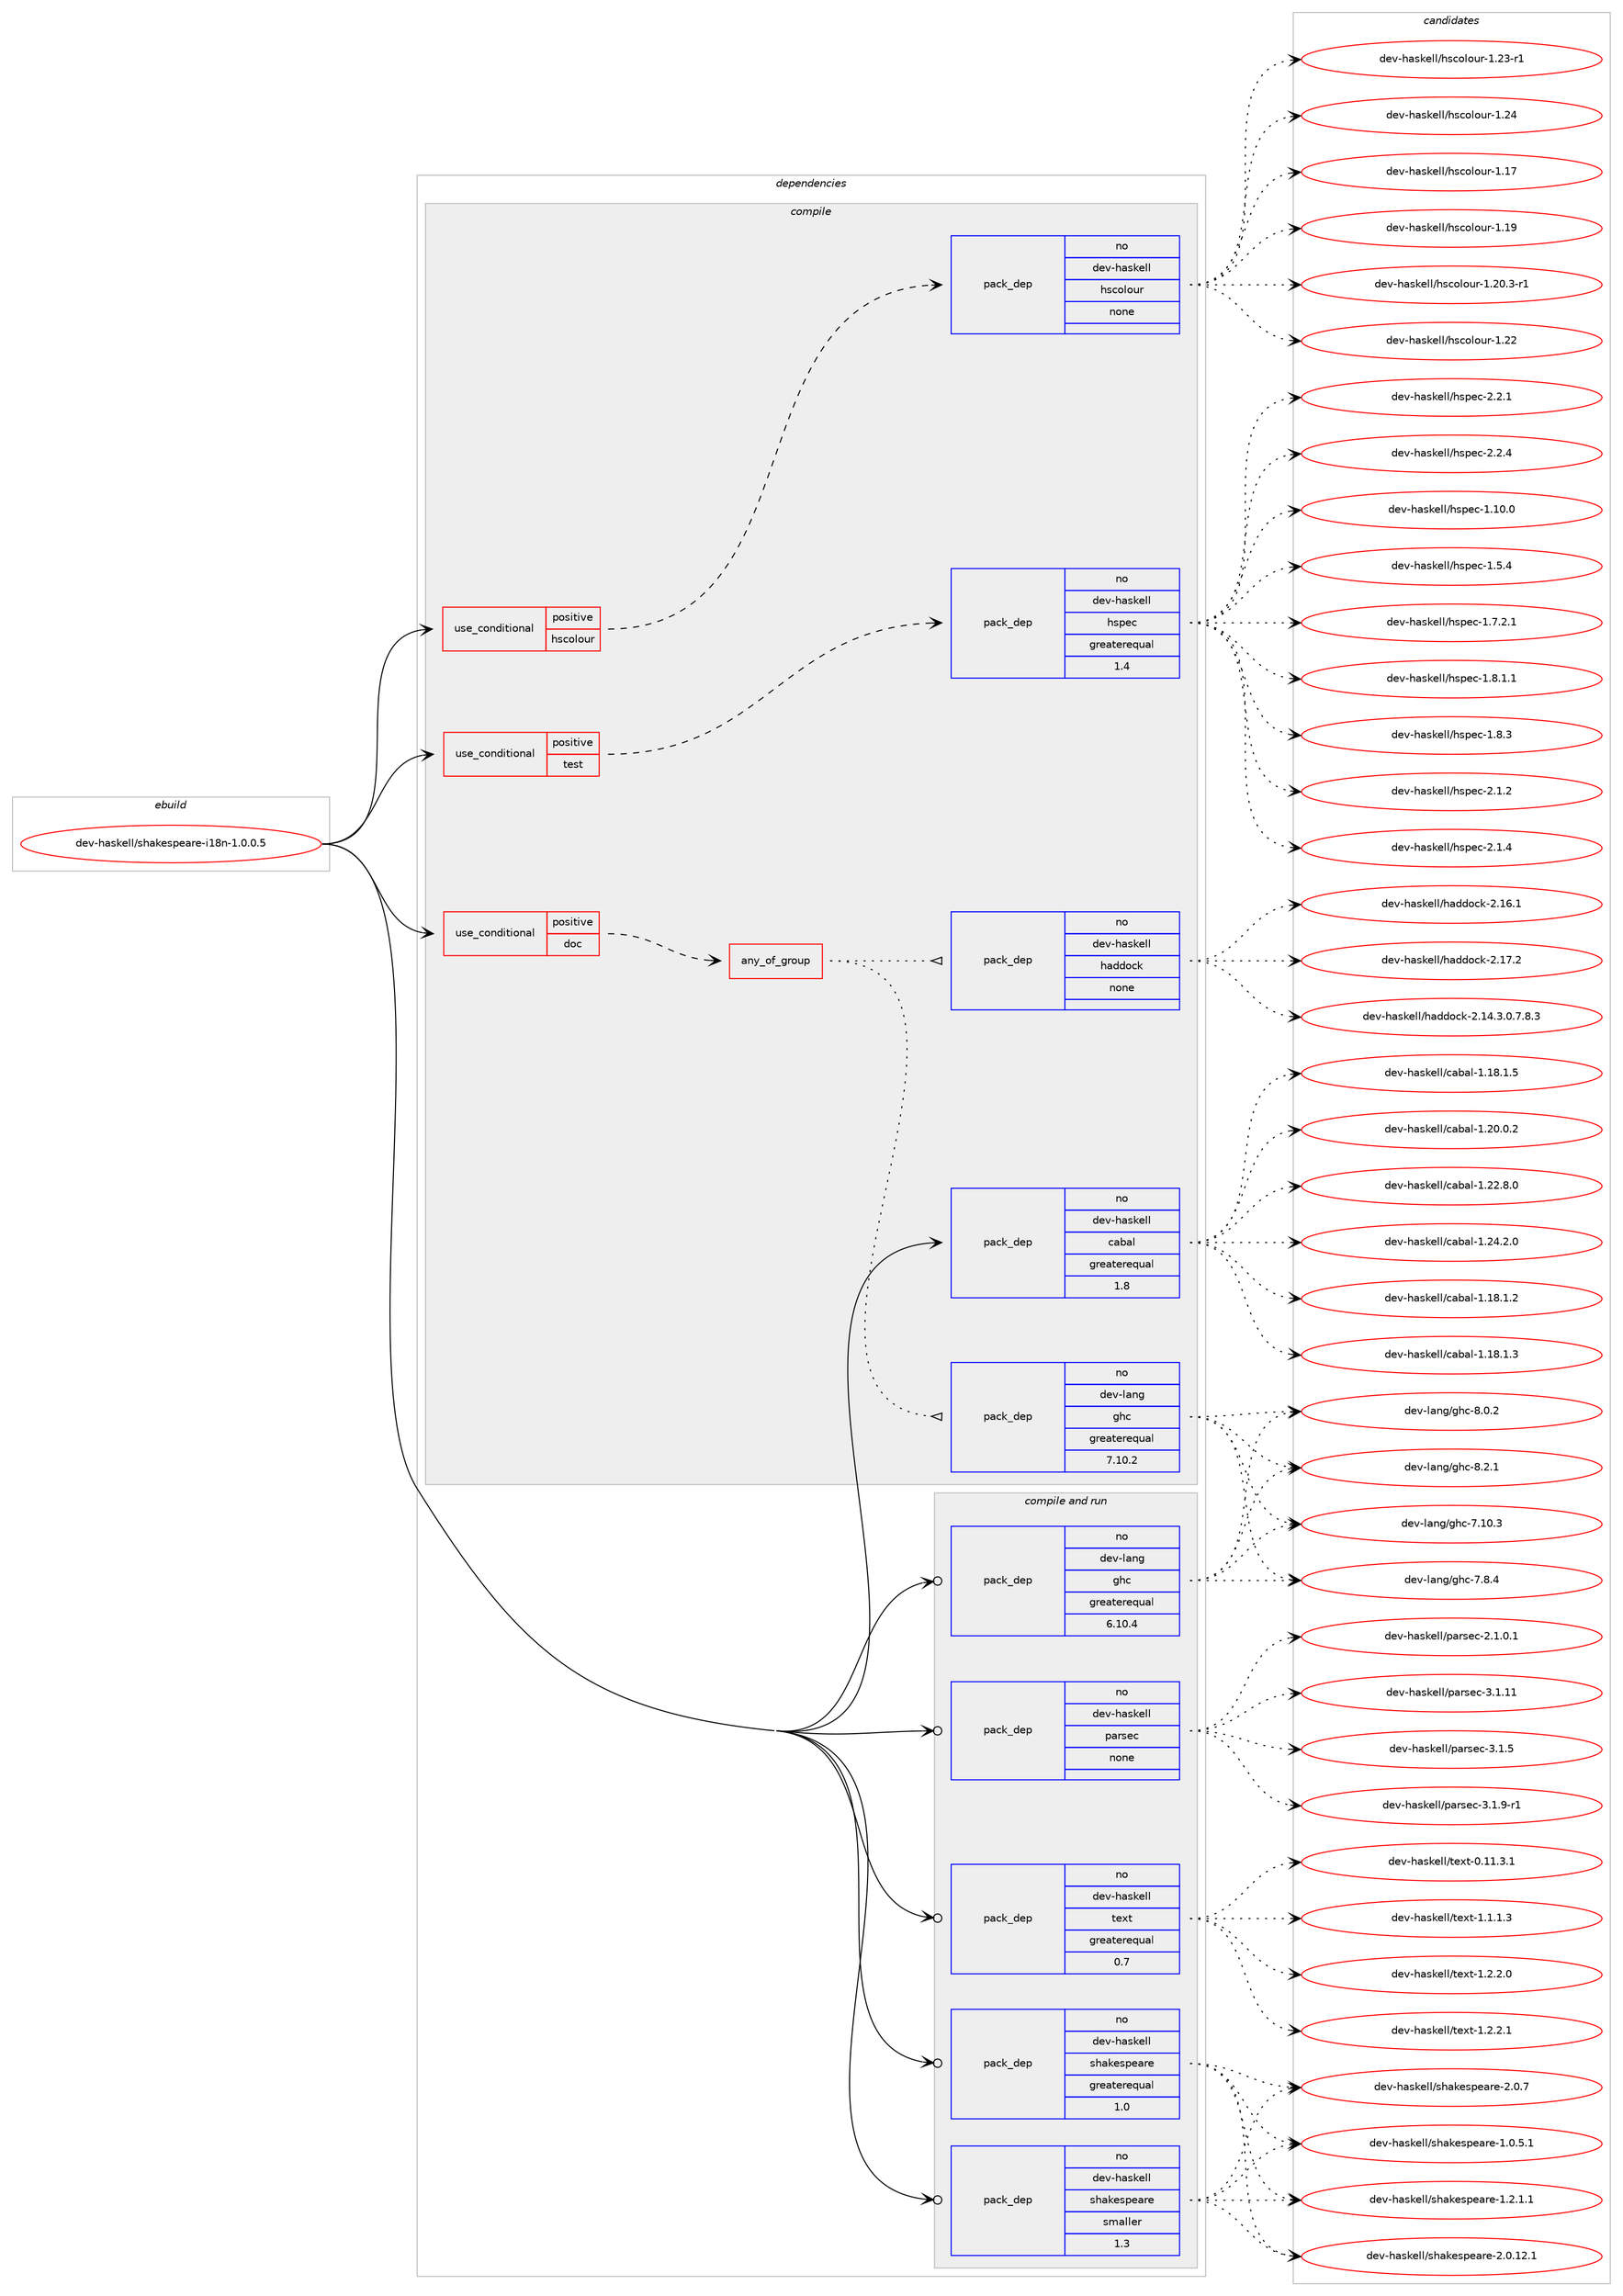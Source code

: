 digraph prolog {

# *************
# Graph options
# *************

newrank=true;
concentrate=true;
compound=true;
graph [rankdir=LR,fontname=Helvetica,fontsize=10,ranksep=1.5];#, ranksep=2.5, nodesep=0.2];
edge  [arrowhead=vee];
node  [fontname=Helvetica,fontsize=10];

# **********
# The ebuild
# **********

subgraph cluster_leftcol {
color=gray;
rank=same;
label=<<i>ebuild</i>>;
id [label="dev-haskell/shakespeare-i18n-1.0.0.5", color=red, width=4, href="../dev-haskell/shakespeare-i18n-1.0.0.5.svg"];
}

# ****************
# The dependencies
# ****************

subgraph cluster_midcol {
color=gray;
label=<<i>dependencies</i>>;
subgraph cluster_compile {
fillcolor="#eeeeee";
style=filled;
label=<<i>compile</i>>;
subgraph cond20679 {
dependency91553 [label=<<TABLE BORDER="0" CELLBORDER="1" CELLSPACING="0" CELLPADDING="4"><TR><TD ROWSPAN="3" CELLPADDING="10">use_conditional</TD></TR><TR><TD>positive</TD></TR><TR><TD>doc</TD></TR></TABLE>>, shape=none, color=red];
subgraph any2626 {
dependency91554 [label=<<TABLE BORDER="0" CELLBORDER="1" CELLSPACING="0" CELLPADDING="4"><TR><TD CELLPADDING="10">any_of_group</TD></TR></TABLE>>, shape=none, color=red];subgraph pack68218 {
dependency91555 [label=<<TABLE BORDER="0" CELLBORDER="1" CELLSPACING="0" CELLPADDING="4" WIDTH="220"><TR><TD ROWSPAN="6" CELLPADDING="30">pack_dep</TD></TR><TR><TD WIDTH="110">no</TD></TR><TR><TD>dev-haskell</TD></TR><TR><TD>haddock</TD></TR><TR><TD>none</TD></TR><TR><TD></TD></TR></TABLE>>, shape=none, color=blue];
}
dependency91554:e -> dependency91555:w [weight=20,style="dotted",arrowhead="oinv"];
subgraph pack68219 {
dependency91556 [label=<<TABLE BORDER="0" CELLBORDER="1" CELLSPACING="0" CELLPADDING="4" WIDTH="220"><TR><TD ROWSPAN="6" CELLPADDING="30">pack_dep</TD></TR><TR><TD WIDTH="110">no</TD></TR><TR><TD>dev-lang</TD></TR><TR><TD>ghc</TD></TR><TR><TD>greaterequal</TD></TR><TR><TD>7.10.2</TD></TR></TABLE>>, shape=none, color=blue];
}
dependency91554:e -> dependency91556:w [weight=20,style="dotted",arrowhead="oinv"];
}
dependency91553:e -> dependency91554:w [weight=20,style="dashed",arrowhead="vee"];
}
id:e -> dependency91553:w [weight=20,style="solid",arrowhead="vee"];
subgraph cond20680 {
dependency91557 [label=<<TABLE BORDER="0" CELLBORDER="1" CELLSPACING="0" CELLPADDING="4"><TR><TD ROWSPAN="3" CELLPADDING="10">use_conditional</TD></TR><TR><TD>positive</TD></TR><TR><TD>hscolour</TD></TR></TABLE>>, shape=none, color=red];
subgraph pack68220 {
dependency91558 [label=<<TABLE BORDER="0" CELLBORDER="1" CELLSPACING="0" CELLPADDING="4" WIDTH="220"><TR><TD ROWSPAN="6" CELLPADDING="30">pack_dep</TD></TR><TR><TD WIDTH="110">no</TD></TR><TR><TD>dev-haskell</TD></TR><TR><TD>hscolour</TD></TR><TR><TD>none</TD></TR><TR><TD></TD></TR></TABLE>>, shape=none, color=blue];
}
dependency91557:e -> dependency91558:w [weight=20,style="dashed",arrowhead="vee"];
}
id:e -> dependency91557:w [weight=20,style="solid",arrowhead="vee"];
subgraph cond20681 {
dependency91559 [label=<<TABLE BORDER="0" CELLBORDER="1" CELLSPACING="0" CELLPADDING="4"><TR><TD ROWSPAN="3" CELLPADDING="10">use_conditional</TD></TR><TR><TD>positive</TD></TR><TR><TD>test</TD></TR></TABLE>>, shape=none, color=red];
subgraph pack68221 {
dependency91560 [label=<<TABLE BORDER="0" CELLBORDER="1" CELLSPACING="0" CELLPADDING="4" WIDTH="220"><TR><TD ROWSPAN="6" CELLPADDING="30">pack_dep</TD></TR><TR><TD WIDTH="110">no</TD></TR><TR><TD>dev-haskell</TD></TR><TR><TD>hspec</TD></TR><TR><TD>greaterequal</TD></TR><TR><TD>1.4</TD></TR></TABLE>>, shape=none, color=blue];
}
dependency91559:e -> dependency91560:w [weight=20,style="dashed",arrowhead="vee"];
}
id:e -> dependency91559:w [weight=20,style="solid",arrowhead="vee"];
subgraph pack68222 {
dependency91561 [label=<<TABLE BORDER="0" CELLBORDER="1" CELLSPACING="0" CELLPADDING="4" WIDTH="220"><TR><TD ROWSPAN="6" CELLPADDING="30">pack_dep</TD></TR><TR><TD WIDTH="110">no</TD></TR><TR><TD>dev-haskell</TD></TR><TR><TD>cabal</TD></TR><TR><TD>greaterequal</TD></TR><TR><TD>1.8</TD></TR></TABLE>>, shape=none, color=blue];
}
id:e -> dependency91561:w [weight=20,style="solid",arrowhead="vee"];
}
subgraph cluster_compileandrun {
fillcolor="#eeeeee";
style=filled;
label=<<i>compile and run</i>>;
subgraph pack68223 {
dependency91562 [label=<<TABLE BORDER="0" CELLBORDER="1" CELLSPACING="0" CELLPADDING="4" WIDTH="220"><TR><TD ROWSPAN="6" CELLPADDING="30">pack_dep</TD></TR><TR><TD WIDTH="110">no</TD></TR><TR><TD>dev-haskell</TD></TR><TR><TD>parsec</TD></TR><TR><TD>none</TD></TR><TR><TD></TD></TR></TABLE>>, shape=none, color=blue];
}
id:e -> dependency91562:w [weight=20,style="solid",arrowhead="odotvee"];
subgraph pack68224 {
dependency91563 [label=<<TABLE BORDER="0" CELLBORDER="1" CELLSPACING="0" CELLPADDING="4" WIDTH="220"><TR><TD ROWSPAN="6" CELLPADDING="30">pack_dep</TD></TR><TR><TD WIDTH="110">no</TD></TR><TR><TD>dev-haskell</TD></TR><TR><TD>shakespeare</TD></TR><TR><TD>greaterequal</TD></TR><TR><TD>1.0</TD></TR></TABLE>>, shape=none, color=blue];
}
id:e -> dependency91563:w [weight=20,style="solid",arrowhead="odotvee"];
subgraph pack68225 {
dependency91564 [label=<<TABLE BORDER="0" CELLBORDER="1" CELLSPACING="0" CELLPADDING="4" WIDTH="220"><TR><TD ROWSPAN="6" CELLPADDING="30">pack_dep</TD></TR><TR><TD WIDTH="110">no</TD></TR><TR><TD>dev-haskell</TD></TR><TR><TD>shakespeare</TD></TR><TR><TD>smaller</TD></TR><TR><TD>1.3</TD></TR></TABLE>>, shape=none, color=blue];
}
id:e -> dependency91564:w [weight=20,style="solid",arrowhead="odotvee"];
subgraph pack68226 {
dependency91565 [label=<<TABLE BORDER="0" CELLBORDER="1" CELLSPACING="0" CELLPADDING="4" WIDTH="220"><TR><TD ROWSPAN="6" CELLPADDING="30">pack_dep</TD></TR><TR><TD WIDTH="110">no</TD></TR><TR><TD>dev-haskell</TD></TR><TR><TD>text</TD></TR><TR><TD>greaterequal</TD></TR><TR><TD>0.7</TD></TR></TABLE>>, shape=none, color=blue];
}
id:e -> dependency91565:w [weight=20,style="solid",arrowhead="odotvee"];
subgraph pack68227 {
dependency91566 [label=<<TABLE BORDER="0" CELLBORDER="1" CELLSPACING="0" CELLPADDING="4" WIDTH="220"><TR><TD ROWSPAN="6" CELLPADDING="30">pack_dep</TD></TR><TR><TD WIDTH="110">no</TD></TR><TR><TD>dev-lang</TD></TR><TR><TD>ghc</TD></TR><TR><TD>greaterequal</TD></TR><TR><TD>6.10.4</TD></TR></TABLE>>, shape=none, color=blue];
}
id:e -> dependency91566:w [weight=20,style="solid",arrowhead="odotvee"];
}
subgraph cluster_run {
fillcolor="#eeeeee";
style=filled;
label=<<i>run</i>>;
}
}

# **************
# The candidates
# **************

subgraph cluster_choices {
rank=same;
color=gray;
label=<<i>candidates</i>>;

subgraph choice68218 {
color=black;
nodesep=1;
choice1001011184510497115107101108108471049710010011199107455046495246514648465546564651 [label="dev-haskell/haddock-2.14.3.0.7.8.3", color=red, width=4,href="../dev-haskell/haddock-2.14.3.0.7.8.3.svg"];
choice100101118451049711510710110810847104971001001119910745504649544649 [label="dev-haskell/haddock-2.16.1", color=red, width=4,href="../dev-haskell/haddock-2.16.1.svg"];
choice100101118451049711510710110810847104971001001119910745504649554650 [label="dev-haskell/haddock-2.17.2", color=red, width=4,href="../dev-haskell/haddock-2.17.2.svg"];
dependency91555:e -> choice1001011184510497115107101108108471049710010011199107455046495246514648465546564651:w [style=dotted,weight="100"];
dependency91555:e -> choice100101118451049711510710110810847104971001001119910745504649544649:w [style=dotted,weight="100"];
dependency91555:e -> choice100101118451049711510710110810847104971001001119910745504649554650:w [style=dotted,weight="100"];
}
subgraph choice68219 {
color=black;
nodesep=1;
choice1001011184510897110103471031049945554649484651 [label="dev-lang/ghc-7.10.3", color=red, width=4,href="../dev-lang/ghc-7.10.3.svg"];
choice10010111845108971101034710310499455546564652 [label="dev-lang/ghc-7.8.4", color=red, width=4,href="../dev-lang/ghc-7.8.4.svg"];
choice10010111845108971101034710310499455646484650 [label="dev-lang/ghc-8.0.2", color=red, width=4,href="../dev-lang/ghc-8.0.2.svg"];
choice10010111845108971101034710310499455646504649 [label="dev-lang/ghc-8.2.1", color=red, width=4,href="../dev-lang/ghc-8.2.1.svg"];
dependency91556:e -> choice1001011184510897110103471031049945554649484651:w [style=dotted,weight="100"];
dependency91556:e -> choice10010111845108971101034710310499455546564652:w [style=dotted,weight="100"];
dependency91556:e -> choice10010111845108971101034710310499455646484650:w [style=dotted,weight="100"];
dependency91556:e -> choice10010111845108971101034710310499455646504649:w [style=dotted,weight="100"];
}
subgraph choice68220 {
color=black;
nodesep=1;
choice100101118451049711510710110810847104115991111081111171144549464955 [label="dev-haskell/hscolour-1.17", color=red, width=4,href="../dev-haskell/hscolour-1.17.svg"];
choice100101118451049711510710110810847104115991111081111171144549464957 [label="dev-haskell/hscolour-1.19", color=red, width=4,href="../dev-haskell/hscolour-1.19.svg"];
choice10010111845104971151071011081084710411599111108111117114454946504846514511449 [label="dev-haskell/hscolour-1.20.3-r1", color=red, width=4,href="../dev-haskell/hscolour-1.20.3-r1.svg"];
choice100101118451049711510710110810847104115991111081111171144549465050 [label="dev-haskell/hscolour-1.22", color=red, width=4,href="../dev-haskell/hscolour-1.22.svg"];
choice1001011184510497115107101108108471041159911110811111711445494650514511449 [label="dev-haskell/hscolour-1.23-r1", color=red, width=4,href="../dev-haskell/hscolour-1.23-r1.svg"];
choice100101118451049711510710110810847104115991111081111171144549465052 [label="dev-haskell/hscolour-1.24", color=red, width=4,href="../dev-haskell/hscolour-1.24.svg"];
dependency91558:e -> choice100101118451049711510710110810847104115991111081111171144549464955:w [style=dotted,weight="100"];
dependency91558:e -> choice100101118451049711510710110810847104115991111081111171144549464957:w [style=dotted,weight="100"];
dependency91558:e -> choice10010111845104971151071011081084710411599111108111117114454946504846514511449:w [style=dotted,weight="100"];
dependency91558:e -> choice100101118451049711510710110810847104115991111081111171144549465050:w [style=dotted,weight="100"];
dependency91558:e -> choice1001011184510497115107101108108471041159911110811111711445494650514511449:w [style=dotted,weight="100"];
dependency91558:e -> choice100101118451049711510710110810847104115991111081111171144549465052:w [style=dotted,weight="100"];
}
subgraph choice68221 {
color=black;
nodesep=1;
choice1001011184510497115107101108108471041151121019945494649484648 [label="dev-haskell/hspec-1.10.0", color=red, width=4,href="../dev-haskell/hspec-1.10.0.svg"];
choice10010111845104971151071011081084710411511210199454946534652 [label="dev-haskell/hspec-1.5.4", color=red, width=4,href="../dev-haskell/hspec-1.5.4.svg"];
choice100101118451049711510710110810847104115112101994549465546504649 [label="dev-haskell/hspec-1.7.2.1", color=red, width=4,href="../dev-haskell/hspec-1.7.2.1.svg"];
choice100101118451049711510710110810847104115112101994549465646494649 [label="dev-haskell/hspec-1.8.1.1", color=red, width=4,href="../dev-haskell/hspec-1.8.1.1.svg"];
choice10010111845104971151071011081084710411511210199454946564651 [label="dev-haskell/hspec-1.8.3", color=red, width=4,href="../dev-haskell/hspec-1.8.3.svg"];
choice10010111845104971151071011081084710411511210199455046494650 [label="dev-haskell/hspec-2.1.2", color=red, width=4,href="../dev-haskell/hspec-2.1.2.svg"];
choice10010111845104971151071011081084710411511210199455046494652 [label="dev-haskell/hspec-2.1.4", color=red, width=4,href="../dev-haskell/hspec-2.1.4.svg"];
choice10010111845104971151071011081084710411511210199455046504649 [label="dev-haskell/hspec-2.2.1", color=red, width=4,href="../dev-haskell/hspec-2.2.1.svg"];
choice10010111845104971151071011081084710411511210199455046504652 [label="dev-haskell/hspec-2.2.4", color=red, width=4,href="../dev-haskell/hspec-2.2.4.svg"];
dependency91560:e -> choice1001011184510497115107101108108471041151121019945494649484648:w [style=dotted,weight="100"];
dependency91560:e -> choice10010111845104971151071011081084710411511210199454946534652:w [style=dotted,weight="100"];
dependency91560:e -> choice100101118451049711510710110810847104115112101994549465546504649:w [style=dotted,weight="100"];
dependency91560:e -> choice100101118451049711510710110810847104115112101994549465646494649:w [style=dotted,weight="100"];
dependency91560:e -> choice10010111845104971151071011081084710411511210199454946564651:w [style=dotted,weight="100"];
dependency91560:e -> choice10010111845104971151071011081084710411511210199455046494650:w [style=dotted,weight="100"];
dependency91560:e -> choice10010111845104971151071011081084710411511210199455046494652:w [style=dotted,weight="100"];
dependency91560:e -> choice10010111845104971151071011081084710411511210199455046504649:w [style=dotted,weight="100"];
dependency91560:e -> choice10010111845104971151071011081084710411511210199455046504652:w [style=dotted,weight="100"];
}
subgraph choice68222 {
color=black;
nodesep=1;
choice10010111845104971151071011081084799979897108454946495646494650 [label="dev-haskell/cabal-1.18.1.2", color=red, width=4,href="../dev-haskell/cabal-1.18.1.2.svg"];
choice10010111845104971151071011081084799979897108454946495646494651 [label="dev-haskell/cabal-1.18.1.3", color=red, width=4,href="../dev-haskell/cabal-1.18.1.3.svg"];
choice10010111845104971151071011081084799979897108454946495646494653 [label="dev-haskell/cabal-1.18.1.5", color=red, width=4,href="../dev-haskell/cabal-1.18.1.5.svg"];
choice10010111845104971151071011081084799979897108454946504846484650 [label="dev-haskell/cabal-1.20.0.2", color=red, width=4,href="../dev-haskell/cabal-1.20.0.2.svg"];
choice10010111845104971151071011081084799979897108454946505046564648 [label="dev-haskell/cabal-1.22.8.0", color=red, width=4,href="../dev-haskell/cabal-1.22.8.0.svg"];
choice10010111845104971151071011081084799979897108454946505246504648 [label="dev-haskell/cabal-1.24.2.0", color=red, width=4,href="../dev-haskell/cabal-1.24.2.0.svg"];
dependency91561:e -> choice10010111845104971151071011081084799979897108454946495646494650:w [style=dotted,weight="100"];
dependency91561:e -> choice10010111845104971151071011081084799979897108454946495646494651:w [style=dotted,weight="100"];
dependency91561:e -> choice10010111845104971151071011081084799979897108454946495646494653:w [style=dotted,weight="100"];
dependency91561:e -> choice10010111845104971151071011081084799979897108454946504846484650:w [style=dotted,weight="100"];
dependency91561:e -> choice10010111845104971151071011081084799979897108454946505046564648:w [style=dotted,weight="100"];
dependency91561:e -> choice10010111845104971151071011081084799979897108454946505246504648:w [style=dotted,weight="100"];
}
subgraph choice68223 {
color=black;
nodesep=1;
choice10010111845104971151071011081084711297114115101994550464946484649 [label="dev-haskell/parsec-2.1.0.1", color=red, width=4,href="../dev-haskell/parsec-2.1.0.1.svg"];
choice100101118451049711510710110810847112971141151019945514649464949 [label="dev-haskell/parsec-3.1.11", color=red, width=4,href="../dev-haskell/parsec-3.1.11.svg"];
choice1001011184510497115107101108108471129711411510199455146494653 [label="dev-haskell/parsec-3.1.5", color=red, width=4,href="../dev-haskell/parsec-3.1.5.svg"];
choice10010111845104971151071011081084711297114115101994551464946574511449 [label="dev-haskell/parsec-3.1.9-r1", color=red, width=4,href="../dev-haskell/parsec-3.1.9-r1.svg"];
dependency91562:e -> choice10010111845104971151071011081084711297114115101994550464946484649:w [style=dotted,weight="100"];
dependency91562:e -> choice100101118451049711510710110810847112971141151019945514649464949:w [style=dotted,weight="100"];
dependency91562:e -> choice1001011184510497115107101108108471129711411510199455146494653:w [style=dotted,weight="100"];
dependency91562:e -> choice10010111845104971151071011081084711297114115101994551464946574511449:w [style=dotted,weight="100"];
}
subgraph choice68224 {
color=black;
nodesep=1;
choice10010111845104971151071011081084711510497107101115112101971141014549464846534649 [label="dev-haskell/shakespeare-1.0.5.1", color=red, width=4,href="../dev-haskell/shakespeare-1.0.5.1.svg"];
choice10010111845104971151071011081084711510497107101115112101971141014549465046494649 [label="dev-haskell/shakespeare-1.2.1.1", color=red, width=4,href="../dev-haskell/shakespeare-1.2.1.1.svg"];
choice1001011184510497115107101108108471151049710710111511210197114101455046484649504649 [label="dev-haskell/shakespeare-2.0.12.1", color=red, width=4,href="../dev-haskell/shakespeare-2.0.12.1.svg"];
choice1001011184510497115107101108108471151049710710111511210197114101455046484655 [label="dev-haskell/shakespeare-2.0.7", color=red, width=4,href="../dev-haskell/shakespeare-2.0.7.svg"];
dependency91563:e -> choice10010111845104971151071011081084711510497107101115112101971141014549464846534649:w [style=dotted,weight="100"];
dependency91563:e -> choice10010111845104971151071011081084711510497107101115112101971141014549465046494649:w [style=dotted,weight="100"];
dependency91563:e -> choice1001011184510497115107101108108471151049710710111511210197114101455046484649504649:w [style=dotted,weight="100"];
dependency91563:e -> choice1001011184510497115107101108108471151049710710111511210197114101455046484655:w [style=dotted,weight="100"];
}
subgraph choice68225 {
color=black;
nodesep=1;
choice10010111845104971151071011081084711510497107101115112101971141014549464846534649 [label="dev-haskell/shakespeare-1.0.5.1", color=red, width=4,href="../dev-haskell/shakespeare-1.0.5.1.svg"];
choice10010111845104971151071011081084711510497107101115112101971141014549465046494649 [label="dev-haskell/shakespeare-1.2.1.1", color=red, width=4,href="../dev-haskell/shakespeare-1.2.1.1.svg"];
choice1001011184510497115107101108108471151049710710111511210197114101455046484649504649 [label="dev-haskell/shakespeare-2.0.12.1", color=red, width=4,href="../dev-haskell/shakespeare-2.0.12.1.svg"];
choice1001011184510497115107101108108471151049710710111511210197114101455046484655 [label="dev-haskell/shakespeare-2.0.7", color=red, width=4,href="../dev-haskell/shakespeare-2.0.7.svg"];
dependency91564:e -> choice10010111845104971151071011081084711510497107101115112101971141014549464846534649:w [style=dotted,weight="100"];
dependency91564:e -> choice10010111845104971151071011081084711510497107101115112101971141014549465046494649:w [style=dotted,weight="100"];
dependency91564:e -> choice1001011184510497115107101108108471151049710710111511210197114101455046484649504649:w [style=dotted,weight="100"];
dependency91564:e -> choice1001011184510497115107101108108471151049710710111511210197114101455046484655:w [style=dotted,weight="100"];
}
subgraph choice68226 {
color=black;
nodesep=1;
choice100101118451049711510710110810847116101120116454846494946514649 [label="dev-haskell/text-0.11.3.1", color=red, width=4,href="../dev-haskell/text-0.11.3.1.svg"];
choice1001011184510497115107101108108471161011201164549464946494651 [label="dev-haskell/text-1.1.1.3", color=red, width=4,href="../dev-haskell/text-1.1.1.3.svg"];
choice1001011184510497115107101108108471161011201164549465046504648 [label="dev-haskell/text-1.2.2.0", color=red, width=4,href="../dev-haskell/text-1.2.2.0.svg"];
choice1001011184510497115107101108108471161011201164549465046504649 [label="dev-haskell/text-1.2.2.1", color=red, width=4,href="../dev-haskell/text-1.2.2.1.svg"];
dependency91565:e -> choice100101118451049711510710110810847116101120116454846494946514649:w [style=dotted,weight="100"];
dependency91565:e -> choice1001011184510497115107101108108471161011201164549464946494651:w [style=dotted,weight="100"];
dependency91565:e -> choice1001011184510497115107101108108471161011201164549465046504648:w [style=dotted,weight="100"];
dependency91565:e -> choice1001011184510497115107101108108471161011201164549465046504649:w [style=dotted,weight="100"];
}
subgraph choice68227 {
color=black;
nodesep=1;
choice1001011184510897110103471031049945554649484651 [label="dev-lang/ghc-7.10.3", color=red, width=4,href="../dev-lang/ghc-7.10.3.svg"];
choice10010111845108971101034710310499455546564652 [label="dev-lang/ghc-7.8.4", color=red, width=4,href="../dev-lang/ghc-7.8.4.svg"];
choice10010111845108971101034710310499455646484650 [label="dev-lang/ghc-8.0.2", color=red, width=4,href="../dev-lang/ghc-8.0.2.svg"];
choice10010111845108971101034710310499455646504649 [label="dev-lang/ghc-8.2.1", color=red, width=4,href="../dev-lang/ghc-8.2.1.svg"];
dependency91566:e -> choice1001011184510897110103471031049945554649484651:w [style=dotted,weight="100"];
dependency91566:e -> choice10010111845108971101034710310499455546564652:w [style=dotted,weight="100"];
dependency91566:e -> choice10010111845108971101034710310499455646484650:w [style=dotted,weight="100"];
dependency91566:e -> choice10010111845108971101034710310499455646504649:w [style=dotted,weight="100"];
}
}

}
